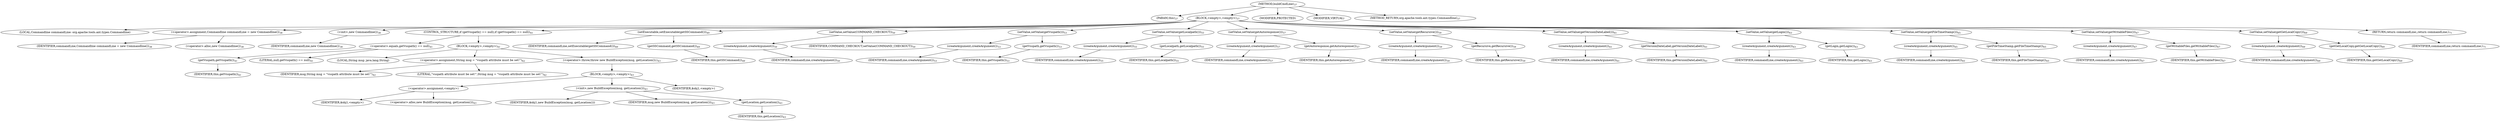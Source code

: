 digraph "buildCmdLine" {  
"31" [label = <(METHOD,buildCmdLine)<SUB>37</SUB>> ]
"6" [label = <(PARAM,this)<SUB>37</SUB>> ]
"32" [label = <(BLOCK,&lt;empty&gt;,&lt;empty&gt;)<SUB>37</SUB>> ]
"4" [label = <(LOCAL,Commandline commandLine: org.apache.tools.ant.types.Commandline)> ]
"33" [label = <(&lt;operator&gt;.assignment,Commandline commandLine = new Commandline())<SUB>38</SUB>> ]
"34" [label = <(IDENTIFIER,commandLine,Commandline commandLine = new Commandline())<SUB>38</SUB>> ]
"35" [label = <(&lt;operator&gt;.alloc,new Commandline())<SUB>38</SUB>> ]
"36" [label = <(&lt;init&gt;,new Commandline())<SUB>38</SUB>> ]
"3" [label = <(IDENTIFIER,commandLine,new Commandline())<SUB>38</SUB>> ]
"37" [label = <(CONTROL_STRUCTURE,if (getVsspath() == null),if (getVsspath() == null))<SUB>41</SUB>> ]
"38" [label = <(&lt;operator&gt;.equals,getVsspath() == null)<SUB>41</SUB>> ]
"39" [label = <(getVsspath,getVsspath())<SUB>41</SUB>> ]
"5" [label = <(IDENTIFIER,this,getVsspath())<SUB>41</SUB>> ]
"40" [label = <(LITERAL,null,getVsspath() == null)<SUB>41</SUB>> ]
"41" [label = <(BLOCK,&lt;empty&gt;,&lt;empty&gt;)<SUB>41</SUB>> ]
"42" [label = <(LOCAL,String msg: java.lang.String)> ]
"43" [label = <(&lt;operator&gt;.assignment,String msg = &quot;vsspath attribute must be set!&quot;)<SUB>42</SUB>> ]
"44" [label = <(IDENTIFIER,msg,String msg = &quot;vsspath attribute must be set!&quot;)<SUB>42</SUB>> ]
"45" [label = <(LITERAL,&quot;vsspath attribute must be set!&quot;,String msg = &quot;vsspath attribute must be set!&quot;)<SUB>42</SUB>> ]
"46" [label = <(&lt;operator&gt;.throw,throw new BuildException(msg, getLocation());)<SUB>43</SUB>> ]
"47" [label = <(BLOCK,&lt;empty&gt;,&lt;empty&gt;)<SUB>43</SUB>> ]
"48" [label = <(&lt;operator&gt;.assignment,&lt;empty&gt;)> ]
"49" [label = <(IDENTIFIER,$obj1,&lt;empty&gt;)> ]
"50" [label = <(&lt;operator&gt;.alloc,new BuildException(msg, getLocation()))<SUB>43</SUB>> ]
"51" [label = <(&lt;init&gt;,new BuildException(msg, getLocation()))<SUB>43</SUB>> ]
"52" [label = <(IDENTIFIER,$obj1,new BuildException(msg, getLocation()))> ]
"53" [label = <(IDENTIFIER,msg,new BuildException(msg, getLocation()))<SUB>43</SUB>> ]
"54" [label = <(getLocation,getLocation())<SUB>43</SUB>> ]
"7" [label = <(IDENTIFIER,this,getLocation())<SUB>43</SUB>> ]
"55" [label = <(IDENTIFIER,$obj1,&lt;empty&gt;)> ]
"56" [label = <(setExecutable,setExecutable(getSSCommand()))<SUB>49</SUB>> ]
"57" [label = <(IDENTIFIER,commandLine,setExecutable(getSSCommand()))<SUB>49</SUB>> ]
"58" [label = <(getSSCommand,getSSCommand())<SUB>49</SUB>> ]
"8" [label = <(IDENTIFIER,this,getSSCommand())<SUB>49</SUB>> ]
"59" [label = <(setValue,setValue(COMMAND_CHECKOUT))<SUB>50</SUB>> ]
"60" [label = <(createArgument,createArgument())<SUB>50</SUB>> ]
"61" [label = <(IDENTIFIER,commandLine,createArgument())<SUB>50</SUB>> ]
"62" [label = <(IDENTIFIER,COMMAND_CHECKOUT,setValue(COMMAND_CHECKOUT))<SUB>50</SUB>> ]
"63" [label = <(setValue,setValue(getVsspath()))<SUB>53</SUB>> ]
"64" [label = <(createArgument,createArgument())<SUB>53</SUB>> ]
"65" [label = <(IDENTIFIER,commandLine,createArgument())<SUB>53</SUB>> ]
"66" [label = <(getVsspath,getVsspath())<SUB>53</SUB>> ]
"9" [label = <(IDENTIFIER,this,getVsspath())<SUB>53</SUB>> ]
"67" [label = <(setValue,setValue(getLocalpath()))<SUB>55</SUB>> ]
"68" [label = <(createArgument,createArgument())<SUB>55</SUB>> ]
"69" [label = <(IDENTIFIER,commandLine,createArgument())<SUB>55</SUB>> ]
"70" [label = <(getLocalpath,getLocalpath())<SUB>55</SUB>> ]
"10" [label = <(IDENTIFIER,this,getLocalpath())<SUB>55</SUB>> ]
"71" [label = <(setValue,setValue(getAutoresponse()))<SUB>57</SUB>> ]
"72" [label = <(createArgument,createArgument())<SUB>57</SUB>> ]
"73" [label = <(IDENTIFIER,commandLine,createArgument())<SUB>57</SUB>> ]
"74" [label = <(getAutoresponse,getAutoresponse())<SUB>57</SUB>> ]
"11" [label = <(IDENTIFIER,this,getAutoresponse())<SUB>57</SUB>> ]
"75" [label = <(setValue,setValue(getRecursive()))<SUB>59</SUB>> ]
"76" [label = <(createArgument,createArgument())<SUB>59</SUB>> ]
"77" [label = <(IDENTIFIER,commandLine,createArgument())<SUB>59</SUB>> ]
"78" [label = <(getRecursive,getRecursive())<SUB>59</SUB>> ]
"12" [label = <(IDENTIFIER,this,getRecursive())<SUB>59</SUB>> ]
"79" [label = <(setValue,setValue(getVersionDateLabel()))<SUB>61</SUB>> ]
"80" [label = <(createArgument,createArgument())<SUB>61</SUB>> ]
"81" [label = <(IDENTIFIER,commandLine,createArgument())<SUB>61</SUB>> ]
"82" [label = <(getVersionDateLabel,getVersionDateLabel())<SUB>61</SUB>> ]
"13" [label = <(IDENTIFIER,this,getVersionDateLabel())<SUB>61</SUB>> ]
"83" [label = <(setValue,setValue(getLogin()))<SUB>63</SUB>> ]
"84" [label = <(createArgument,createArgument())<SUB>63</SUB>> ]
"85" [label = <(IDENTIFIER,commandLine,createArgument())<SUB>63</SUB>> ]
"86" [label = <(getLogin,getLogin())<SUB>63</SUB>> ]
"14" [label = <(IDENTIFIER,this,getLogin())<SUB>63</SUB>> ]
"87" [label = <(setValue,setValue(getFileTimeStamp()))<SUB>65</SUB>> ]
"88" [label = <(createArgument,createArgument())<SUB>65</SUB>> ]
"89" [label = <(IDENTIFIER,commandLine,createArgument())<SUB>65</SUB>> ]
"90" [label = <(getFileTimeStamp,getFileTimeStamp())<SUB>65</SUB>> ]
"15" [label = <(IDENTIFIER,this,getFileTimeStamp())<SUB>65</SUB>> ]
"91" [label = <(setValue,setValue(getWritableFiles()))<SUB>67</SUB>> ]
"92" [label = <(createArgument,createArgument())<SUB>67</SUB>> ]
"93" [label = <(IDENTIFIER,commandLine,createArgument())<SUB>67</SUB>> ]
"94" [label = <(getWritableFiles,getWritableFiles())<SUB>67</SUB>> ]
"16" [label = <(IDENTIFIER,this,getWritableFiles())<SUB>67</SUB>> ]
"95" [label = <(setValue,setValue(getGetLocalCopy()))<SUB>69</SUB>> ]
"96" [label = <(createArgument,createArgument())<SUB>69</SUB>> ]
"97" [label = <(IDENTIFIER,commandLine,createArgument())<SUB>69</SUB>> ]
"98" [label = <(getGetLocalCopy,getGetLocalCopy())<SUB>69</SUB>> ]
"17" [label = <(IDENTIFIER,this,getGetLocalCopy())<SUB>69</SUB>> ]
"99" [label = <(RETURN,return commandLine;,return commandLine;)<SUB>71</SUB>> ]
"100" [label = <(IDENTIFIER,commandLine,return commandLine;)<SUB>71</SUB>> ]
"101" [label = <(MODIFIER,PROTECTED)> ]
"102" [label = <(MODIFIER,VIRTUAL)> ]
"103" [label = <(METHOD_RETURN,org.apache.tools.ant.types.Commandline)<SUB>37</SUB>> ]
  "31" -> "6" 
  "31" -> "32" 
  "31" -> "101" 
  "31" -> "102" 
  "31" -> "103" 
  "32" -> "4" 
  "32" -> "33" 
  "32" -> "36" 
  "32" -> "37" 
  "32" -> "56" 
  "32" -> "59" 
  "32" -> "63" 
  "32" -> "67" 
  "32" -> "71" 
  "32" -> "75" 
  "32" -> "79" 
  "32" -> "83" 
  "32" -> "87" 
  "32" -> "91" 
  "32" -> "95" 
  "32" -> "99" 
  "33" -> "34" 
  "33" -> "35" 
  "36" -> "3" 
  "37" -> "38" 
  "37" -> "41" 
  "38" -> "39" 
  "38" -> "40" 
  "39" -> "5" 
  "41" -> "42" 
  "41" -> "43" 
  "41" -> "46" 
  "43" -> "44" 
  "43" -> "45" 
  "46" -> "47" 
  "47" -> "48" 
  "47" -> "51" 
  "47" -> "55" 
  "48" -> "49" 
  "48" -> "50" 
  "51" -> "52" 
  "51" -> "53" 
  "51" -> "54" 
  "54" -> "7" 
  "56" -> "57" 
  "56" -> "58" 
  "58" -> "8" 
  "59" -> "60" 
  "59" -> "62" 
  "60" -> "61" 
  "63" -> "64" 
  "63" -> "66" 
  "64" -> "65" 
  "66" -> "9" 
  "67" -> "68" 
  "67" -> "70" 
  "68" -> "69" 
  "70" -> "10" 
  "71" -> "72" 
  "71" -> "74" 
  "72" -> "73" 
  "74" -> "11" 
  "75" -> "76" 
  "75" -> "78" 
  "76" -> "77" 
  "78" -> "12" 
  "79" -> "80" 
  "79" -> "82" 
  "80" -> "81" 
  "82" -> "13" 
  "83" -> "84" 
  "83" -> "86" 
  "84" -> "85" 
  "86" -> "14" 
  "87" -> "88" 
  "87" -> "90" 
  "88" -> "89" 
  "90" -> "15" 
  "91" -> "92" 
  "91" -> "94" 
  "92" -> "93" 
  "94" -> "16" 
  "95" -> "96" 
  "95" -> "98" 
  "96" -> "97" 
  "98" -> "17" 
  "99" -> "100" 
}
